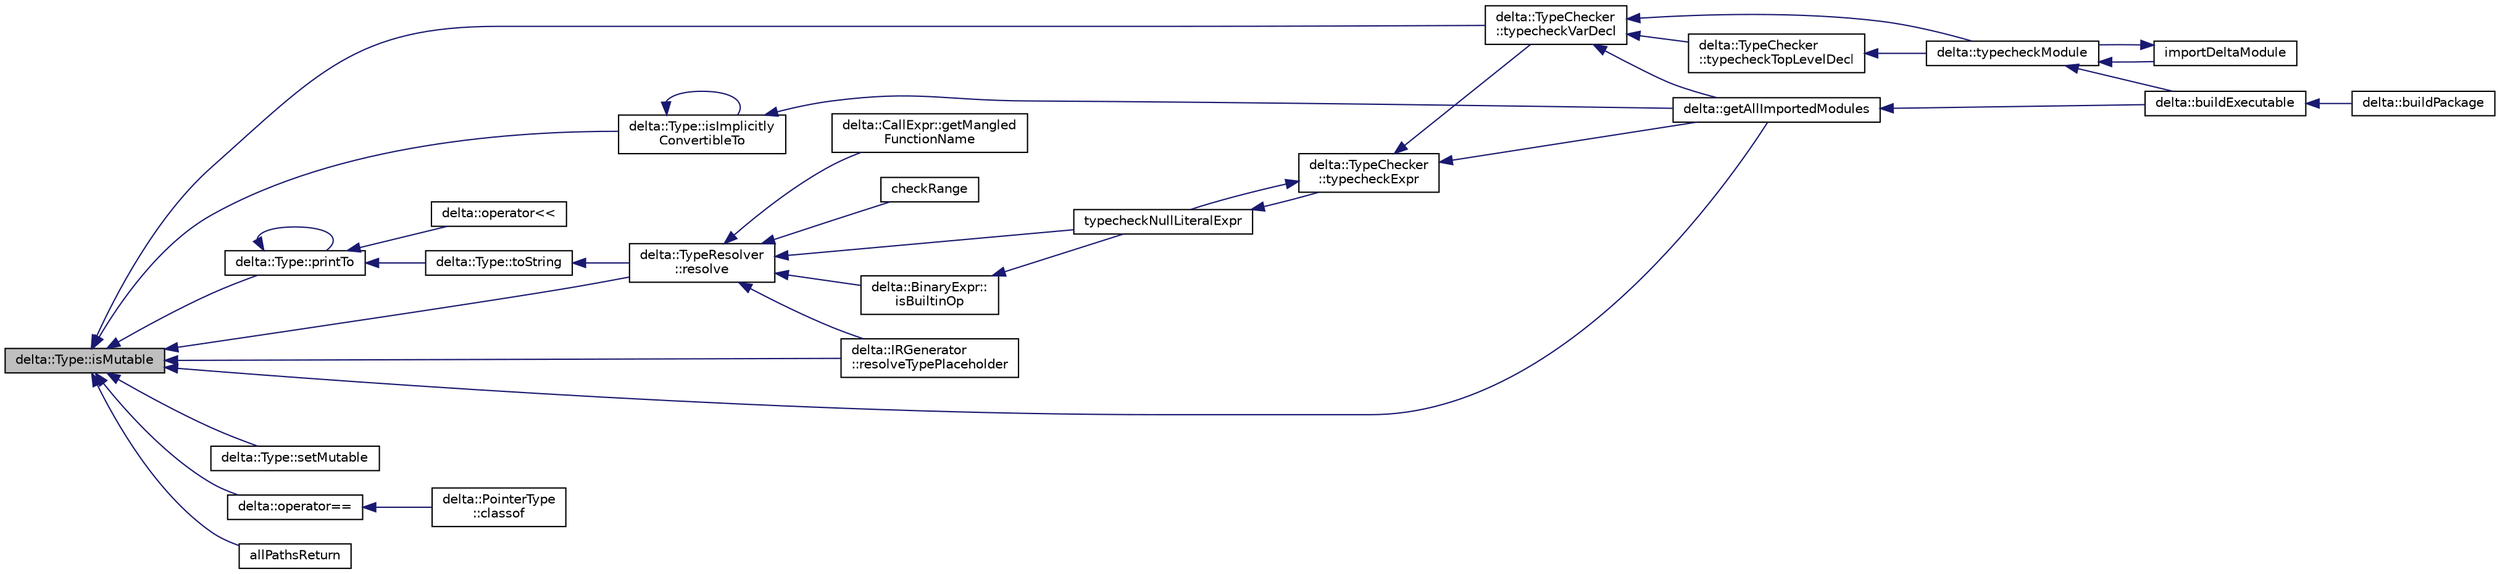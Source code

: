 digraph "delta::Type::isMutable"
{
  edge [fontname="Helvetica",fontsize="10",labelfontname="Helvetica",labelfontsize="10"];
  node [fontname="Helvetica",fontsize="10",shape=record];
  rankdir="LR";
  Node387 [label="delta::Type::isMutable",height=0.2,width=0.4,color="black", fillcolor="grey75", style="filled", fontcolor="black"];
  Node387 -> Node388 [dir="back",color="midnightblue",fontsize="10",style="solid",fontname="Helvetica"];
  Node388 [label="delta::TypeResolver\l::resolve",height=0.2,width=0.4,color="black", fillcolor="white", style="filled",URL="$classdelta_1_1_type_resolver.html#ab333afdac9296c5d62fe58a0b229bba8"];
  Node388 -> Node389 [dir="back",color="midnightblue",fontsize="10",style="solid",fontname="Helvetica"];
  Node389 [label="delta::CallExpr::getMangled\lFunctionName",height=0.2,width=0.4,color="black", fillcolor="white", style="filled",URL="$classdelta_1_1_call_expr.html#a4f89c212b096e2361710a42ba35e3b77"];
  Node388 -> Node390 [dir="back",color="midnightblue",fontsize="10",style="solid",fontname="Helvetica"];
  Node390 [label="delta::BinaryExpr::\lisBuiltinOp",height=0.2,width=0.4,color="black", fillcolor="white", style="filled",URL="$classdelta_1_1_binary_expr.html#a9cf6768d73ac71605d31879590d565f5"];
  Node390 -> Node391 [dir="back",color="midnightblue",fontsize="10",style="solid",fontname="Helvetica"];
  Node391 [label="typecheckNullLiteralExpr",height=0.2,width=0.4,color="black", fillcolor="white", style="filled",URL="$typecheck-expr_8cpp.html#a604c48557fc70deb374eef16c7673846"];
  Node391 -> Node392 [dir="back",color="midnightblue",fontsize="10",style="solid",fontname="Helvetica"];
  Node392 [label="delta::TypeChecker\l::typecheckExpr",height=0.2,width=0.4,color="black", fillcolor="white", style="filled",URL="$classdelta_1_1_type_checker.html#ab19a9a7679086f4e999cce03e35922fc"];
  Node392 -> Node391 [dir="back",color="midnightblue",fontsize="10",style="solid",fontname="Helvetica"];
  Node392 -> Node393 [dir="back",color="midnightblue",fontsize="10",style="solid",fontname="Helvetica"];
  Node393 [label="delta::getAllImportedModules",height=0.2,width=0.4,color="black", fillcolor="white", style="filled",URL="$namespacedelta.html#a949f83e8840a11b90a369f9b2278ba0a"];
  Node393 -> Node394 [dir="back",color="midnightblue",fontsize="10",style="solid",fontname="Helvetica"];
  Node394 [label="delta::buildExecutable",height=0.2,width=0.4,color="black", fillcolor="white", style="filled",URL="$namespacedelta.html#aea63e33d3ee2ff18ad7c1fefd8bbeca2"];
  Node394 -> Node395 [dir="back",color="midnightblue",fontsize="10",style="solid",fontname="Helvetica"];
  Node395 [label="delta::buildPackage",height=0.2,width=0.4,color="black", fillcolor="white", style="filled",URL="$namespacedelta.html#a608f3203f47e224f518306b184b5cf60"];
  Node392 -> Node396 [dir="back",color="midnightblue",fontsize="10",style="solid",fontname="Helvetica"];
  Node396 [label="delta::TypeChecker\l::typecheckVarDecl",height=0.2,width=0.4,color="black", fillcolor="white", style="filled",URL="$classdelta_1_1_type_checker.html#a5ac25011668c8781d97542e49d7f8868"];
  Node396 -> Node393 [dir="back",color="midnightblue",fontsize="10",style="solid",fontname="Helvetica"];
  Node396 -> Node397 [dir="back",color="midnightblue",fontsize="10",style="solid",fontname="Helvetica"];
  Node397 [label="delta::TypeChecker\l::typecheckTopLevelDecl",height=0.2,width=0.4,color="black", fillcolor="white", style="filled",URL="$classdelta_1_1_type_checker.html#a6f183b3656e0dc9a1882e9145ef5e5ea"];
  Node397 -> Node398 [dir="back",color="midnightblue",fontsize="10",style="solid",fontname="Helvetica"];
  Node398 [label="delta::typecheckModule",height=0.2,width=0.4,color="black", fillcolor="white", style="filled",URL="$namespacedelta.html#a640468ebe486aee02501f76f96781f90"];
  Node398 -> Node394 [dir="back",color="midnightblue",fontsize="10",style="solid",fontname="Helvetica"];
  Node398 -> Node399 [dir="back",color="midnightblue",fontsize="10",style="solid",fontname="Helvetica"];
  Node399 [label="importDeltaModule",height=0.2,width=0.4,color="black", fillcolor="white", style="filled",URL="$typecheck_8cpp.html#ab417bb720a37330c53ef816b9d61711c"];
  Node399 -> Node398 [dir="back",color="midnightblue",fontsize="10",style="solid",fontname="Helvetica"];
  Node396 -> Node398 [dir="back",color="midnightblue",fontsize="10",style="solid",fontname="Helvetica"];
  Node388 -> Node400 [dir="back",color="midnightblue",fontsize="10",style="solid",fontname="Helvetica"];
  Node400 [label="delta::IRGenerator\l::resolveTypePlaceholder",height=0.2,width=0.4,color="black", fillcolor="white", style="filled",URL="$classdelta_1_1_i_r_generator.html#a3dcb9317d090022c47d62a2df03c46f7"];
  Node388 -> Node391 [dir="back",color="midnightblue",fontsize="10",style="solid",fontname="Helvetica"];
  Node388 -> Node401 [dir="back",color="midnightblue",fontsize="10",style="solid",fontname="Helvetica"];
  Node401 [label="checkRange",height=0.2,width=0.4,color="black", fillcolor="white", style="filled",URL="$typecheck-expr_8cpp.html#a3183a15df856c85d6c74dce7ec280480"];
  Node387 -> Node402 [dir="back",color="midnightblue",fontsize="10",style="solid",fontname="Helvetica"];
  Node402 [label="delta::Type::isImplicitly\lConvertibleTo",height=0.2,width=0.4,color="black", fillcolor="white", style="filled",URL="$structdelta_1_1_type.html#a16a719104a088d92388e5a5d0f28981f"];
  Node402 -> Node402 [dir="back",color="midnightblue",fontsize="10",style="solid",fontname="Helvetica"];
  Node402 -> Node393 [dir="back",color="midnightblue",fontsize="10",style="solid",fontname="Helvetica"];
  Node387 -> Node403 [dir="back",color="midnightblue",fontsize="10",style="solid",fontname="Helvetica"];
  Node403 [label="delta::Type::setMutable",height=0.2,width=0.4,color="black", fillcolor="white", style="filled",URL="$structdelta_1_1_type.html#a7935f877e977179df066345e68fa5347"];
  Node387 -> Node404 [dir="back",color="midnightblue",fontsize="10",style="solid",fontname="Helvetica"];
  Node404 [label="delta::operator==",height=0.2,width=0.4,color="black", fillcolor="white", style="filled",URL="$namespacedelta.html#ad62d6b2e68bcdebd01b3e7bc4f905c22"];
  Node404 -> Node405 [dir="back",color="midnightblue",fontsize="10",style="solid",fontname="Helvetica"];
  Node405 [label="delta::PointerType\l::classof",height=0.2,width=0.4,color="black", fillcolor="white", style="filled",URL="$classdelta_1_1_pointer_type.html#a1ba1f19b527e4dbb80853eefd1a3f729"];
  Node387 -> Node406 [dir="back",color="midnightblue",fontsize="10",style="solid",fontname="Helvetica"];
  Node406 [label="delta::Type::printTo",height=0.2,width=0.4,color="black", fillcolor="white", style="filled",URL="$structdelta_1_1_type.html#ad33f5df1e06c20291060f7a33912bd18"];
  Node406 -> Node406 [dir="back",color="midnightblue",fontsize="10",style="solid",fontname="Helvetica"];
  Node406 -> Node407 [dir="back",color="midnightblue",fontsize="10",style="solid",fontname="Helvetica"];
  Node407 [label="delta::Type::toString",height=0.2,width=0.4,color="black", fillcolor="white", style="filled",URL="$structdelta_1_1_type.html#a98ef8c2e4a833d7c8db893fd14f9e466"];
  Node407 -> Node388 [dir="back",color="midnightblue",fontsize="10",style="solid",fontname="Helvetica"];
  Node406 -> Node408 [dir="back",color="midnightblue",fontsize="10",style="solid",fontname="Helvetica"];
  Node408 [label="delta::operator\<\<",height=0.2,width=0.4,color="black", fillcolor="white", style="filled",URL="$namespacedelta.html#a679bd697f2c5acfcb9361ff45a7eeef1"];
  Node387 -> Node400 [dir="back",color="midnightblue",fontsize="10",style="solid",fontname="Helvetica"];
  Node387 -> Node393 [dir="back",color="midnightblue",fontsize="10",style="solid",fontname="Helvetica"];
  Node387 -> Node409 [dir="back",color="midnightblue",fontsize="10",style="solid",fontname="Helvetica"];
  Node409 [label="allPathsReturn",height=0.2,width=0.4,color="black", fillcolor="white", style="filled",URL="$typecheck_8cpp.html#acd61f00ed38f65b865c4033b48457760"];
  Node387 -> Node396 [dir="back",color="midnightblue",fontsize="10",style="solid",fontname="Helvetica"];
}
